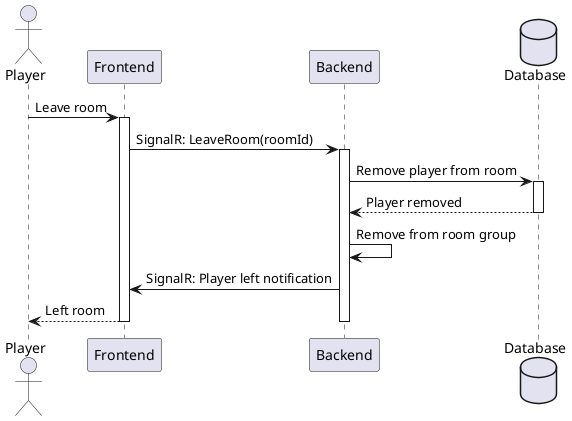 @startuml LeaveRoom

actor "Player" as Player
participant "Frontend" as FE
participant "Backend" as API
database "Database" as DB

Player -> FE: Leave room
activate FE
FE -> API: SignalR: LeaveRoom(roomId)
activate API
API -> DB: Remove player from room
activate DB
DB --> API: Player removed
deactivate DB
API -> API: Remove from room group
API -> FE: SignalR: Player left notification
FE --> Player: Left room
deactivate API
deactivate FE

@enduml